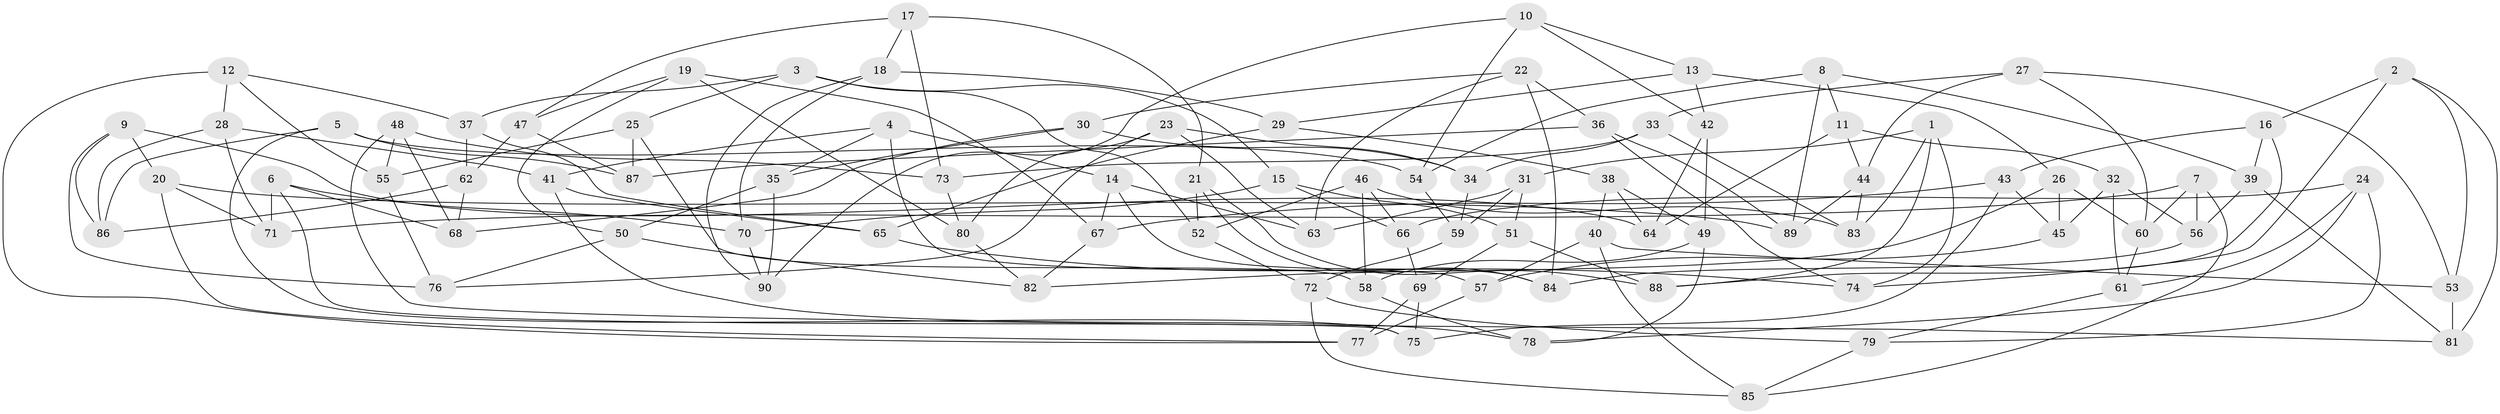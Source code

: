 // Generated by graph-tools (version 1.1) at 2025/50/03/09/25 03:50:46]
// undirected, 90 vertices, 180 edges
graph export_dot {
graph [start="1"]
  node [color=gray90,style=filled];
  1;
  2;
  3;
  4;
  5;
  6;
  7;
  8;
  9;
  10;
  11;
  12;
  13;
  14;
  15;
  16;
  17;
  18;
  19;
  20;
  21;
  22;
  23;
  24;
  25;
  26;
  27;
  28;
  29;
  30;
  31;
  32;
  33;
  34;
  35;
  36;
  37;
  38;
  39;
  40;
  41;
  42;
  43;
  44;
  45;
  46;
  47;
  48;
  49;
  50;
  51;
  52;
  53;
  54;
  55;
  56;
  57;
  58;
  59;
  60;
  61;
  62;
  63;
  64;
  65;
  66;
  67;
  68;
  69;
  70;
  71;
  72;
  73;
  74;
  75;
  76;
  77;
  78;
  79;
  80;
  81;
  82;
  83;
  84;
  85;
  86;
  87;
  88;
  89;
  90;
  1 -- 31;
  1 -- 88;
  1 -- 74;
  1 -- 83;
  2 -- 81;
  2 -- 74;
  2 -- 16;
  2 -- 53;
  3 -- 25;
  3 -- 52;
  3 -- 37;
  3 -- 15;
  4 -- 41;
  4 -- 57;
  4 -- 35;
  4 -- 14;
  5 -- 54;
  5 -- 87;
  5 -- 86;
  5 -- 75;
  6 -- 68;
  6 -- 70;
  6 -- 75;
  6 -- 71;
  7 -- 56;
  7 -- 71;
  7 -- 85;
  7 -- 60;
  8 -- 11;
  8 -- 89;
  8 -- 54;
  8 -- 39;
  9 -- 86;
  9 -- 76;
  9 -- 20;
  9 -- 64;
  10 -- 54;
  10 -- 13;
  10 -- 42;
  10 -- 90;
  11 -- 32;
  11 -- 64;
  11 -- 44;
  12 -- 28;
  12 -- 77;
  12 -- 37;
  12 -- 55;
  13 -- 26;
  13 -- 42;
  13 -- 29;
  14 -- 67;
  14 -- 84;
  14 -- 63;
  15 -- 66;
  15 -- 51;
  15 -- 70;
  16 -- 88;
  16 -- 43;
  16 -- 39;
  17 -- 47;
  17 -- 73;
  17 -- 21;
  17 -- 18;
  18 -- 90;
  18 -- 70;
  18 -- 29;
  19 -- 80;
  19 -- 50;
  19 -- 47;
  19 -- 67;
  20 -- 89;
  20 -- 77;
  20 -- 71;
  21 -- 84;
  21 -- 52;
  21 -- 88;
  22 -- 36;
  22 -- 63;
  22 -- 84;
  22 -- 30;
  23 -- 63;
  23 -- 34;
  23 -- 80;
  23 -- 76;
  24 -- 78;
  24 -- 61;
  24 -- 66;
  24 -- 79;
  25 -- 58;
  25 -- 87;
  25 -- 55;
  26 -- 82;
  26 -- 60;
  26 -- 45;
  27 -- 33;
  27 -- 53;
  27 -- 44;
  27 -- 60;
  28 -- 71;
  28 -- 41;
  28 -- 86;
  29 -- 38;
  29 -- 65;
  30 -- 34;
  30 -- 35;
  30 -- 68;
  31 -- 59;
  31 -- 63;
  31 -- 51;
  32 -- 56;
  32 -- 61;
  32 -- 45;
  33 -- 73;
  33 -- 83;
  33 -- 34;
  34 -- 59;
  35 -- 90;
  35 -- 50;
  36 -- 74;
  36 -- 89;
  36 -- 87;
  37 -- 65;
  37 -- 62;
  38 -- 64;
  38 -- 49;
  38 -- 40;
  39 -- 81;
  39 -- 56;
  40 -- 57;
  40 -- 85;
  40 -- 53;
  41 -- 65;
  41 -- 78;
  42 -- 64;
  42 -- 49;
  43 -- 67;
  43 -- 75;
  43 -- 45;
  44 -- 89;
  44 -- 83;
  45 -- 57;
  46 -- 52;
  46 -- 66;
  46 -- 58;
  46 -- 83;
  47 -- 87;
  47 -- 62;
  48 -- 73;
  48 -- 68;
  48 -- 81;
  48 -- 55;
  49 -- 78;
  49 -- 58;
  50 -- 82;
  50 -- 76;
  51 -- 69;
  51 -- 88;
  52 -- 72;
  53 -- 81;
  54 -- 59;
  55 -- 76;
  56 -- 84;
  57 -- 77;
  58 -- 78;
  59 -- 72;
  60 -- 61;
  61 -- 79;
  62 -- 86;
  62 -- 68;
  65 -- 74;
  66 -- 69;
  67 -- 82;
  69 -- 77;
  69 -- 75;
  70 -- 90;
  72 -- 85;
  72 -- 79;
  73 -- 80;
  79 -- 85;
  80 -- 82;
}
